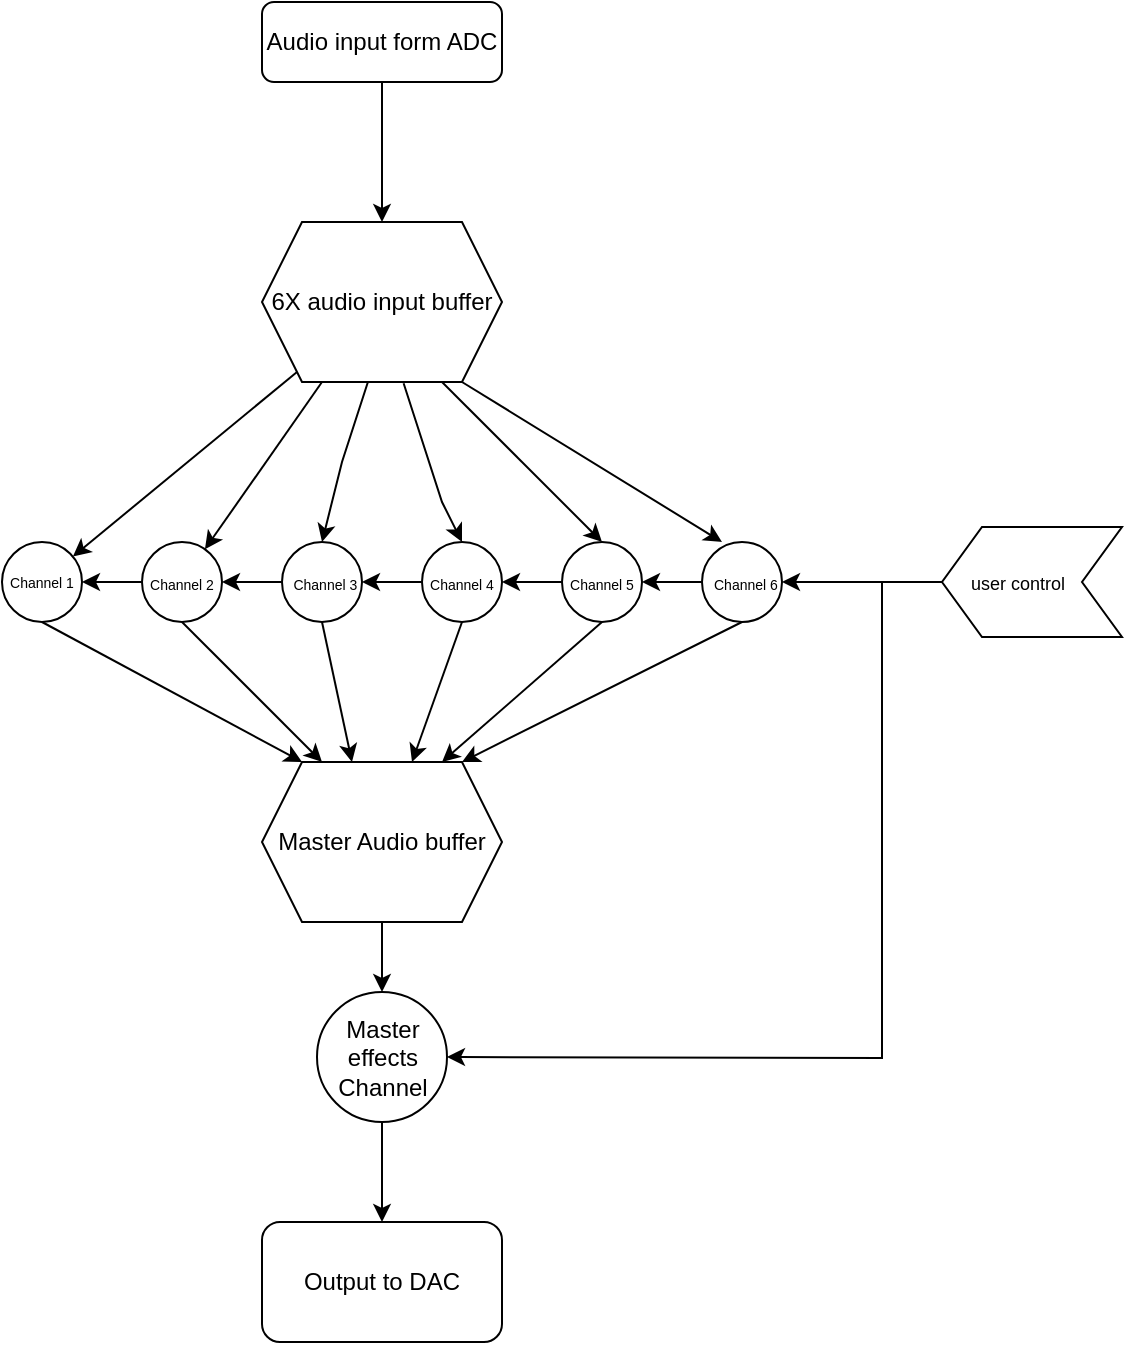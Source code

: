 <mxfile version="24.7.14">
  <diagram id="C5RBs43oDa-KdzZeNtuy" name="Page-1">
    <mxGraphModel dx="1793" dy="965" grid="1" gridSize="10" guides="1" tooltips="1" connect="1" arrows="1" fold="1" page="1" pageScale="1" pageWidth="827" pageHeight="1169" math="0" shadow="0">
      <root>
        <mxCell id="WIyWlLk6GJQsqaUBKTNV-0" />
        <mxCell id="WIyWlLk6GJQsqaUBKTNV-1" parent="WIyWlLk6GJQsqaUBKTNV-0" />
        <mxCell id="esG483iOmAJWD9W-0ynl-40" style="edgeStyle=orthogonalEdgeStyle;rounded=0;orthogonalLoop=1;jettySize=auto;html=1;exitX=0;exitY=0.5;exitDx=0;exitDy=0;entryX=1;entryY=0.5;entryDx=0;entryDy=0;" edge="1" parent="WIyWlLk6GJQsqaUBKTNV-1" source="esG483iOmAJWD9W-0ynl-35" target="esG483iOmAJWD9W-0ynl-20">
          <mxGeometry relative="1" as="geometry" />
        </mxCell>
        <mxCell id="esG483iOmAJWD9W-0ynl-35" value="&lt;font style=&quot;font-size: 9px;&quot;&gt;&amp;nbsp; &amp;nbsp; &amp;nbsp;user control&lt;/font&gt;" style="shape=step;perimeter=stepPerimeter;whiteSpace=wrap;html=1;fixedSize=1;flipH=1;align=left;" vertex="1" parent="WIyWlLk6GJQsqaUBKTNV-1">
          <mxGeometry x="604" y="511.5" width="90" height="55" as="geometry" />
        </mxCell>
        <mxCell id="WIyWlLk6GJQsqaUBKTNV-3" value="Audio input form ADC" style="rounded=1;whiteSpace=wrap;html=1;fontSize=12;glass=0;strokeWidth=1;shadow=0;" parent="WIyWlLk6GJQsqaUBKTNV-1" vertex="1">
          <mxGeometry x="264" y="249" width="120" height="40" as="geometry" />
        </mxCell>
        <mxCell id="esG483iOmAJWD9W-0ynl-1" value="6X audio input buffer" style="shape=hexagon;perimeter=hexagonPerimeter2;whiteSpace=wrap;html=1;fixedSize=1;" vertex="1" parent="WIyWlLk6GJQsqaUBKTNV-1">
          <mxGeometry x="264" y="359" width="120" height="80" as="geometry" />
        </mxCell>
        <mxCell id="esG483iOmAJWD9W-0ynl-2" value="" style="endArrow=classic;html=1;rounded=0;exitX=0.5;exitY=1;exitDx=0;exitDy=0;entryX=0.5;entryY=0;entryDx=0;entryDy=0;" edge="1" parent="WIyWlLk6GJQsqaUBKTNV-1" source="WIyWlLk6GJQsqaUBKTNV-3" target="esG483iOmAJWD9W-0ynl-1">
          <mxGeometry width="50" height="50" relative="1" as="geometry">
            <mxPoint x="454" y="599" as="sourcePoint" />
            <mxPoint x="324" y="389" as="targetPoint" />
            <Array as="points" />
          </mxGeometry>
        </mxCell>
        <mxCell id="esG483iOmAJWD9W-0ynl-4" value="" style="endArrow=classic;html=1;rounded=0;" edge="1" parent="WIyWlLk6GJQsqaUBKTNV-1" source="esG483iOmAJWD9W-0ynl-1" target="esG483iOmAJWD9W-0ynl-15">
          <mxGeometry width="50" height="50" relative="1" as="geometry">
            <mxPoint x="270.36" y="439" as="sourcePoint" />
            <mxPoint x="244" y="519" as="targetPoint" />
            <Array as="points" />
          </mxGeometry>
        </mxCell>
        <mxCell id="esG483iOmAJWD9W-0ynl-6" value="" style="endArrow=classic;html=1;rounded=0;strokeColor=none;" edge="1" parent="WIyWlLk6GJQsqaUBKTNV-1">
          <mxGeometry width="50" height="50" relative="1" as="geometry">
            <mxPoint x="330.36" y="479" as="sourcePoint" />
            <mxPoint x="330.36" y="549" as="targetPoint" />
            <Array as="points" />
          </mxGeometry>
        </mxCell>
        <mxCell id="esG483iOmAJWD9W-0ynl-8" value="" style="endArrow=classic;html=1;rounded=0;" edge="1" parent="WIyWlLk6GJQsqaUBKTNV-1" target="esG483iOmAJWD9W-0ynl-16">
          <mxGeometry width="50" height="50" relative="1" as="geometry">
            <mxPoint x="294" y="439" as="sourcePoint" />
            <mxPoint x="254.34" y="519" as="targetPoint" />
            <Array as="points" />
          </mxGeometry>
        </mxCell>
        <mxCell id="esG483iOmAJWD9W-0ynl-10" value="" style="endArrow=classic;html=1;rounded=0;entryX=0.5;entryY=0;entryDx=0;entryDy=0;" edge="1" parent="WIyWlLk6GJQsqaUBKTNV-1" target="esG483iOmAJWD9W-0ynl-17">
          <mxGeometry width="50" height="50" relative="1" as="geometry">
            <mxPoint x="316.96" y="439" as="sourcePoint" />
            <mxPoint x="304" y="519" as="targetPoint" />
            <Array as="points">
              <mxPoint x="304" y="479" />
            </Array>
          </mxGeometry>
        </mxCell>
        <mxCell id="esG483iOmAJWD9W-0ynl-11" value="" style="endArrow=classic;html=1;rounded=0;movable=1;resizable=1;rotatable=1;deletable=1;editable=1;locked=0;connectable=1;exitX=0.59;exitY=1.008;exitDx=0;exitDy=0;exitPerimeter=0;" edge="1" parent="WIyWlLk6GJQsqaUBKTNV-1" source="esG483iOmAJWD9W-0ynl-1">
          <mxGeometry width="50" height="50" relative="1" as="geometry">
            <mxPoint x="330.26" y="439" as="sourcePoint" />
            <mxPoint x="364" y="519" as="targetPoint" />
            <Array as="points">
              <mxPoint x="354" y="499" />
            </Array>
          </mxGeometry>
        </mxCell>
        <mxCell id="esG483iOmAJWD9W-0ynl-12" value="" style="endArrow=classic;html=1;rounded=0;entryX=0.5;entryY=0;entryDx=0;entryDy=0;" edge="1" parent="WIyWlLk6GJQsqaUBKTNV-1" target="esG483iOmAJWD9W-0ynl-19">
          <mxGeometry width="50" height="50" relative="1" as="geometry">
            <mxPoint x="354" y="439" as="sourcePoint" />
            <mxPoint x="384.14" y="519" as="targetPoint" />
            <Array as="points">
              <mxPoint x="394" y="479" />
            </Array>
          </mxGeometry>
        </mxCell>
        <mxCell id="esG483iOmAJWD9W-0ynl-13" value="" style="endArrow=classic;html=1;rounded=0;entryX=0.25;entryY=0;entryDx=0;entryDy=0;entryPerimeter=0;" edge="1" parent="WIyWlLk6GJQsqaUBKTNV-1" target="esG483iOmAJWD9W-0ynl-20">
          <mxGeometry width="50" height="50" relative="1" as="geometry">
            <mxPoint x="364" y="439" as="sourcePoint" />
            <mxPoint x="424" y="519" as="targetPoint" />
            <Array as="points" />
          </mxGeometry>
        </mxCell>
        <mxCell id="esG483iOmAJWD9W-0ynl-15" value="&lt;h6 style=&quot;&quot;&gt;&lt;span style=&quot;font-size: 7px; font-weight: normal;&quot;&gt;Channel 1&lt;/span&gt;&lt;/h6&gt;" style="ellipse;whiteSpace=wrap;html=1;aspect=fixed;" vertex="1" parent="WIyWlLk6GJQsqaUBKTNV-1">
          <mxGeometry x="134" y="519" width="40" height="40" as="geometry" />
        </mxCell>
        <mxCell id="esG483iOmAJWD9W-0ynl-16" value="&lt;font style=&quot;font-size: 7px;&quot;&gt;Channel 2&lt;/font&gt;" style="ellipse;whiteSpace=wrap;html=1;aspect=fixed;" vertex="1" parent="WIyWlLk6GJQsqaUBKTNV-1">
          <mxGeometry x="204" y="519" width="40" height="40" as="geometry" />
        </mxCell>
        <mxCell id="esG483iOmAJWD9W-0ynl-17" value="&amp;nbsp;&lt;span style=&quot;font-size: 7px;&quot;&gt;Channel 3&lt;/span&gt;" style="ellipse;whiteSpace=wrap;html=1;aspect=fixed;" vertex="1" parent="WIyWlLk6GJQsqaUBKTNV-1">
          <mxGeometry x="274" y="519" width="40" height="40" as="geometry" />
        </mxCell>
        <mxCell id="esG483iOmAJWD9W-0ynl-18" value="&lt;span style=&quot;font-size: 7px;&quot;&gt;Channel 4&lt;/span&gt;" style="ellipse;whiteSpace=wrap;html=1;aspect=fixed;" vertex="1" parent="WIyWlLk6GJQsqaUBKTNV-1">
          <mxGeometry x="344" y="519" width="40" height="40" as="geometry" />
        </mxCell>
        <mxCell id="esG483iOmAJWD9W-0ynl-19" value="&lt;span style=&quot;font-size: 7px;&quot;&gt;Channel 5&lt;/span&gt;" style="ellipse;whiteSpace=wrap;html=1;aspect=fixed;" vertex="1" parent="WIyWlLk6GJQsqaUBKTNV-1">
          <mxGeometry x="414" y="519" width="40" height="40" as="geometry" />
        </mxCell>
        <mxCell id="esG483iOmAJWD9W-0ynl-20" value="&lt;font style=&quot;font-size: 7px;&quot;&gt;&amp;nbsp;&lt;/font&gt;&lt;font style=&quot;font-size: 7px;&quot;&gt;&amp;nbsp;Channel 6&lt;/font&gt;" style="ellipse;whiteSpace=wrap;html=1;aspect=fixed;" vertex="1" parent="WIyWlLk6GJQsqaUBKTNV-1">
          <mxGeometry x="484" y="519" width="40" height="40" as="geometry" />
        </mxCell>
        <mxCell id="esG483iOmAJWD9W-0ynl-24" value="Master Audio buffer" style="shape=hexagon;perimeter=hexagonPerimeter2;whiteSpace=wrap;html=1;fixedSize=1;" vertex="1" parent="WIyWlLk6GJQsqaUBKTNV-1">
          <mxGeometry x="264" y="629" width="120" height="80" as="geometry" />
        </mxCell>
        <mxCell id="esG483iOmAJWD9W-0ynl-25" value="" style="endArrow=classic;html=1;rounded=0;exitX=0.5;exitY=1;exitDx=0;exitDy=0;entryX=0.167;entryY=0;entryDx=0;entryDy=0;entryPerimeter=0;" edge="1" parent="WIyWlLk6GJQsqaUBKTNV-1" source="esG483iOmAJWD9W-0ynl-15" target="esG483iOmAJWD9W-0ynl-24">
          <mxGeometry width="50" height="50" relative="1" as="geometry">
            <mxPoint x="274" y="609" as="sourcePoint" />
            <mxPoint x="324" y="559" as="targetPoint" />
          </mxGeometry>
        </mxCell>
        <mxCell id="esG483iOmAJWD9W-0ynl-26" value="" style="endArrow=classic;html=1;rounded=0;exitX=0.5;exitY=1;exitDx=0;exitDy=0;entryX=0.25;entryY=0;entryDx=0;entryDy=0;entryPerimeter=0;" edge="1" parent="WIyWlLk6GJQsqaUBKTNV-1" source="esG483iOmAJWD9W-0ynl-16" target="esG483iOmAJWD9W-0ynl-24">
          <mxGeometry width="50" height="50" relative="1" as="geometry">
            <mxPoint x="434" y="659" as="sourcePoint" />
            <mxPoint x="484" y="609" as="targetPoint" />
          </mxGeometry>
        </mxCell>
        <mxCell id="esG483iOmAJWD9W-0ynl-27" value="" style="endArrow=classic;html=1;rounded=0;exitX=0.5;exitY=1;exitDx=0;exitDy=0;entryX=0.375;entryY=0;entryDx=0;entryDy=0;" edge="1" parent="WIyWlLk6GJQsqaUBKTNV-1" source="esG483iOmAJWD9W-0ynl-17" target="esG483iOmAJWD9W-0ynl-24">
          <mxGeometry width="50" height="50" relative="1" as="geometry">
            <mxPoint x="344" y="629" as="sourcePoint" />
            <mxPoint x="394" y="579" as="targetPoint" />
          </mxGeometry>
        </mxCell>
        <mxCell id="esG483iOmAJWD9W-0ynl-28" value="" style="endArrow=classic;html=1;rounded=0;exitX=0.5;exitY=1;exitDx=0;exitDy=0;entryX=0.625;entryY=0;entryDx=0;entryDy=0;" edge="1" parent="WIyWlLk6GJQsqaUBKTNV-1" source="esG483iOmAJWD9W-0ynl-18" target="esG483iOmAJWD9W-0ynl-24">
          <mxGeometry width="50" height="50" relative="1" as="geometry">
            <mxPoint x="374" y="619" as="sourcePoint" />
            <mxPoint x="344" y="629" as="targetPoint" />
          </mxGeometry>
        </mxCell>
        <mxCell id="esG483iOmAJWD9W-0ynl-29" value="" style="endArrow=classic;html=1;rounded=0;exitX=0.5;exitY=1;exitDx=0;exitDy=0;entryX=0.75;entryY=0;entryDx=0;entryDy=0;entryPerimeter=0;" edge="1" parent="WIyWlLk6GJQsqaUBKTNV-1" source="esG483iOmAJWD9W-0ynl-19" target="esG483iOmAJWD9W-0ynl-24">
          <mxGeometry width="50" height="50" relative="1" as="geometry">
            <mxPoint x="274" y="609" as="sourcePoint" />
            <mxPoint x="324" y="559" as="targetPoint" />
            <Array as="points" />
          </mxGeometry>
        </mxCell>
        <mxCell id="esG483iOmAJWD9W-0ynl-30" value="" style="endArrow=classic;html=1;rounded=0;exitX=0.5;exitY=1;exitDx=0;exitDy=0;entryX=0.833;entryY=0;entryDx=0;entryDy=0;entryPerimeter=0;" edge="1" parent="WIyWlLk6GJQsqaUBKTNV-1" source="esG483iOmAJWD9W-0ynl-20" target="esG483iOmAJWD9W-0ynl-24">
          <mxGeometry width="50" height="50" relative="1" as="geometry">
            <mxPoint x="274" y="609" as="sourcePoint" />
            <mxPoint x="524" y="609" as="targetPoint" />
            <Array as="points" />
          </mxGeometry>
        </mxCell>
        <mxCell id="esG483iOmAJWD9W-0ynl-31" value="Master effects Channel" style="ellipse;whiteSpace=wrap;html=1;aspect=fixed;" vertex="1" parent="WIyWlLk6GJQsqaUBKTNV-1">
          <mxGeometry x="291.5" y="744" width="65" height="65" as="geometry" />
        </mxCell>
        <mxCell id="esG483iOmAJWD9W-0ynl-32" value="" style="endArrow=classic;html=1;rounded=0;exitX=0.5;exitY=1;exitDx=0;exitDy=0;entryX=0.5;entryY=0;entryDx=0;entryDy=0;" edge="1" parent="WIyWlLk6GJQsqaUBKTNV-1" source="esG483iOmAJWD9W-0ynl-24" target="esG483iOmAJWD9W-0ynl-31">
          <mxGeometry width="50" height="50" relative="1" as="geometry">
            <mxPoint x="424" y="779" as="sourcePoint" />
            <mxPoint x="474" y="729" as="targetPoint" />
          </mxGeometry>
        </mxCell>
        <mxCell id="esG483iOmAJWD9W-0ynl-33" value="" style="endArrow=classic;html=1;rounded=0;exitX=0.5;exitY=1;exitDx=0;exitDy=0;" edge="1" parent="WIyWlLk6GJQsqaUBKTNV-1" source="esG483iOmAJWD9W-0ynl-31">
          <mxGeometry width="50" height="50" relative="1" as="geometry">
            <mxPoint x="334" y="899" as="sourcePoint" />
            <mxPoint x="324" y="859" as="targetPoint" />
          </mxGeometry>
        </mxCell>
        <mxCell id="esG483iOmAJWD9W-0ynl-34" value="Output to DAC" style="rounded=1;whiteSpace=wrap;html=1;" vertex="1" parent="WIyWlLk6GJQsqaUBKTNV-1">
          <mxGeometry x="264" y="859" width="120" height="60" as="geometry" />
        </mxCell>
        <mxCell id="esG483iOmAJWD9W-0ynl-44" value="" style="endArrow=classic;html=1;rounded=0;exitX=0;exitY=0.5;exitDx=0;exitDy=0;entryX=1;entryY=0.5;entryDx=0;entryDy=0;" edge="1" parent="WIyWlLk6GJQsqaUBKTNV-1" source="esG483iOmAJWD9W-0ynl-20" target="esG483iOmAJWD9W-0ynl-19">
          <mxGeometry width="50" height="50" relative="1" as="geometry">
            <mxPoint x="294" y="629" as="sourcePoint" />
            <mxPoint x="344" y="579" as="targetPoint" />
          </mxGeometry>
        </mxCell>
        <mxCell id="esG483iOmAJWD9W-0ynl-45" value="" style="endArrow=classic;html=1;rounded=0;exitX=0;exitY=0.5;exitDx=0;exitDy=0;entryX=1;entryY=0.5;entryDx=0;entryDy=0;" edge="1" parent="WIyWlLk6GJQsqaUBKTNV-1" source="esG483iOmAJWD9W-0ynl-19" target="esG483iOmAJWD9W-0ynl-18">
          <mxGeometry width="50" height="50" relative="1" as="geometry">
            <mxPoint x="356.5" y="599" as="sourcePoint" />
            <mxPoint x="374" y="569" as="targetPoint" />
            <Array as="points" />
          </mxGeometry>
        </mxCell>
        <mxCell id="esG483iOmAJWD9W-0ynl-46" value="" style="endArrow=classic;html=1;rounded=0;exitX=0;exitY=0.5;exitDx=0;exitDy=0;entryX=1;entryY=0.5;entryDx=0;entryDy=0;" edge="1" parent="WIyWlLk6GJQsqaUBKTNV-1" source="esG483iOmAJWD9W-0ynl-18" target="esG483iOmAJWD9W-0ynl-17">
          <mxGeometry width="50" height="50" relative="1" as="geometry">
            <mxPoint x="154" y="739" as="sourcePoint" />
            <mxPoint x="204" y="689" as="targetPoint" />
          </mxGeometry>
        </mxCell>
        <mxCell id="esG483iOmAJWD9W-0ynl-48" value="" style="endArrow=classic;html=1;rounded=0;exitX=0;exitY=0.5;exitDx=0;exitDy=0;entryX=1;entryY=0.5;entryDx=0;entryDy=0;" edge="1" parent="WIyWlLk6GJQsqaUBKTNV-1" source="esG483iOmAJWD9W-0ynl-17" target="esG483iOmAJWD9W-0ynl-16">
          <mxGeometry width="50" height="50" relative="1" as="geometry">
            <mxPoint x="124" y="679" as="sourcePoint" />
            <mxPoint x="174" y="629" as="targetPoint" />
          </mxGeometry>
        </mxCell>
        <mxCell id="esG483iOmAJWD9W-0ynl-49" value="" style="endArrow=classic;html=1;rounded=0;exitX=0;exitY=0.5;exitDx=0;exitDy=0;entryX=1;entryY=0.5;entryDx=0;entryDy=0;" edge="1" parent="WIyWlLk6GJQsqaUBKTNV-1" source="esG483iOmAJWD9W-0ynl-16" target="esG483iOmAJWD9W-0ynl-15">
          <mxGeometry width="50" height="50" relative="1" as="geometry">
            <mxPoint x="164" y="709" as="sourcePoint" />
            <mxPoint x="214" y="659" as="targetPoint" />
          </mxGeometry>
        </mxCell>
        <mxCell id="esG483iOmAJWD9W-0ynl-50" value="" style="endArrow=classic;html=1;rounded=0;entryX=1;entryY=0.5;entryDx=0;entryDy=0;" edge="1" parent="WIyWlLk6GJQsqaUBKTNV-1" target="esG483iOmAJWD9W-0ynl-31">
          <mxGeometry width="50" height="50" relative="1" as="geometry">
            <mxPoint x="574" y="539" as="sourcePoint" />
            <mxPoint x="574" y="789" as="targetPoint" />
            <Array as="points">
              <mxPoint x="574" y="777" />
            </Array>
          </mxGeometry>
        </mxCell>
      </root>
    </mxGraphModel>
  </diagram>
</mxfile>
